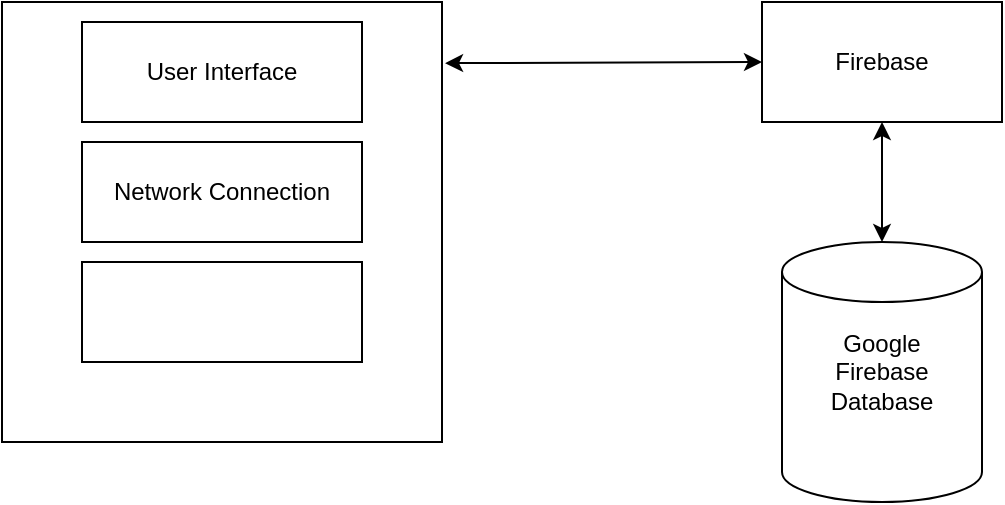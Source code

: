 <mxfile version="20.8.18" type="device"><diagram name="Page-1" id="ODVzmbLFVUDtzUHNTQvH"><mxGraphModel dx="1050" dy="541" grid="1" gridSize="10" guides="1" tooltips="1" connect="1" arrows="1" fold="1" page="1" pageScale="1" pageWidth="850" pageHeight="1100" math="0" shadow="0"><root><mxCell id="0"/><mxCell id="1" parent="0"/><mxCell id="Lf3q7zfhqm4RF57fwNm9-1" value="" style="shape=cylinder3;whiteSpace=wrap;html=1;boundedLbl=1;backgroundOutline=1;size=15;" vertex="1" parent="1"><mxGeometry x="560" y="270" width="100" height="130" as="geometry"/></mxCell><mxCell id="Lf3q7zfhqm4RF57fwNm9-2" value="Google Firebase Database" style="text;html=1;strokeColor=none;fillColor=none;align=center;verticalAlign=middle;whiteSpace=wrap;rounded=0;" vertex="1" parent="1"><mxGeometry x="580" y="320" width="60" height="30" as="geometry"/></mxCell><mxCell id="Lf3q7zfhqm4RF57fwNm9-3" value="" style="rounded=0;whiteSpace=wrap;html=1;movable=1;resizable=1;rotatable=1;deletable=1;editable=1;locked=0;connectable=1;" vertex="1" parent="1"><mxGeometry x="550" y="150" width="120" height="60" as="geometry"/></mxCell><mxCell id="Lf3q7zfhqm4RF57fwNm9-4" value="Firebase" style="text;html=1;strokeColor=none;fillColor=none;align=center;verticalAlign=middle;whiteSpace=wrap;rounded=0;movable=1;resizable=1;rotatable=1;deletable=1;editable=1;locked=0;connectable=1;" vertex="1" parent="1"><mxGeometry x="580" y="165" width="60" height="30" as="geometry"/></mxCell><mxCell id="Lf3q7zfhqm4RF57fwNm9-5" value="" style="whiteSpace=wrap;html=1;aspect=fixed;" vertex="1" parent="1"><mxGeometry x="170" y="150" width="220" height="220" as="geometry"/></mxCell><mxCell id="Lf3q7zfhqm4RF57fwNm9-6" value="" style="endArrow=classic;startArrow=classic;html=1;rounded=0;entryX=0.5;entryY=1;entryDx=0;entryDy=0;exitX=0.5;exitY=0;exitDx=0;exitDy=0;exitPerimeter=0;" edge="1" parent="1" source="Lf3q7zfhqm4RF57fwNm9-1" target="Lf3q7zfhqm4RF57fwNm9-3"><mxGeometry width="50" height="50" relative="1" as="geometry"><mxPoint x="350" y="300" as="sourcePoint"/><mxPoint x="400" y="250" as="targetPoint"/></mxGeometry></mxCell><mxCell id="Lf3q7zfhqm4RF57fwNm9-7" value="" style="endArrow=classic;startArrow=classic;html=1;rounded=0;entryX=0;entryY=0.5;entryDx=0;entryDy=0;exitX=1.007;exitY=0.139;exitDx=0;exitDy=0;exitPerimeter=0;" edge="1" parent="1" source="Lf3q7zfhqm4RF57fwNm9-5" target="Lf3q7zfhqm4RF57fwNm9-3"><mxGeometry width="50" height="50" relative="1" as="geometry"><mxPoint x="400" y="290" as="sourcePoint"/><mxPoint x="450" y="240" as="targetPoint"/></mxGeometry></mxCell><mxCell id="Lf3q7zfhqm4RF57fwNm9-8" value="" style="rounded=0;whiteSpace=wrap;html=1;" vertex="1" parent="1"><mxGeometry x="210" y="160" width="140" height="50" as="geometry"/></mxCell><mxCell id="Lf3q7zfhqm4RF57fwNm9-9" value="Text" style="text;html=1;strokeColor=none;fillColor=none;align=center;verticalAlign=middle;whiteSpace=wrap;rounded=0;" vertex="1" parent="1"><mxGeometry x="235" y="230" width="105" height="30" as="geometry"/></mxCell><mxCell id="Lf3q7zfhqm4RF57fwNm9-10" value="User Interface" style="text;html=1;strokeColor=none;fillColor=none;align=center;verticalAlign=middle;whiteSpace=wrap;rounded=0;" vertex="1" parent="1"><mxGeometry x="235" y="170" width="90" height="30" as="geometry"/></mxCell><mxCell id="Lf3q7zfhqm4RF57fwNm9-11" value="Network Connection" style="rounded=0;whiteSpace=wrap;html=1;" vertex="1" parent="1"><mxGeometry x="210" y="220" width="140" height="50" as="geometry"/></mxCell><mxCell id="Lf3q7zfhqm4RF57fwNm9-12" value="" style="rounded=0;whiteSpace=wrap;html=1;" vertex="1" parent="1"><mxGeometry x="210" y="280" width="140" height="50" as="geometry"/></mxCell></root></mxGraphModel></diagram></mxfile>